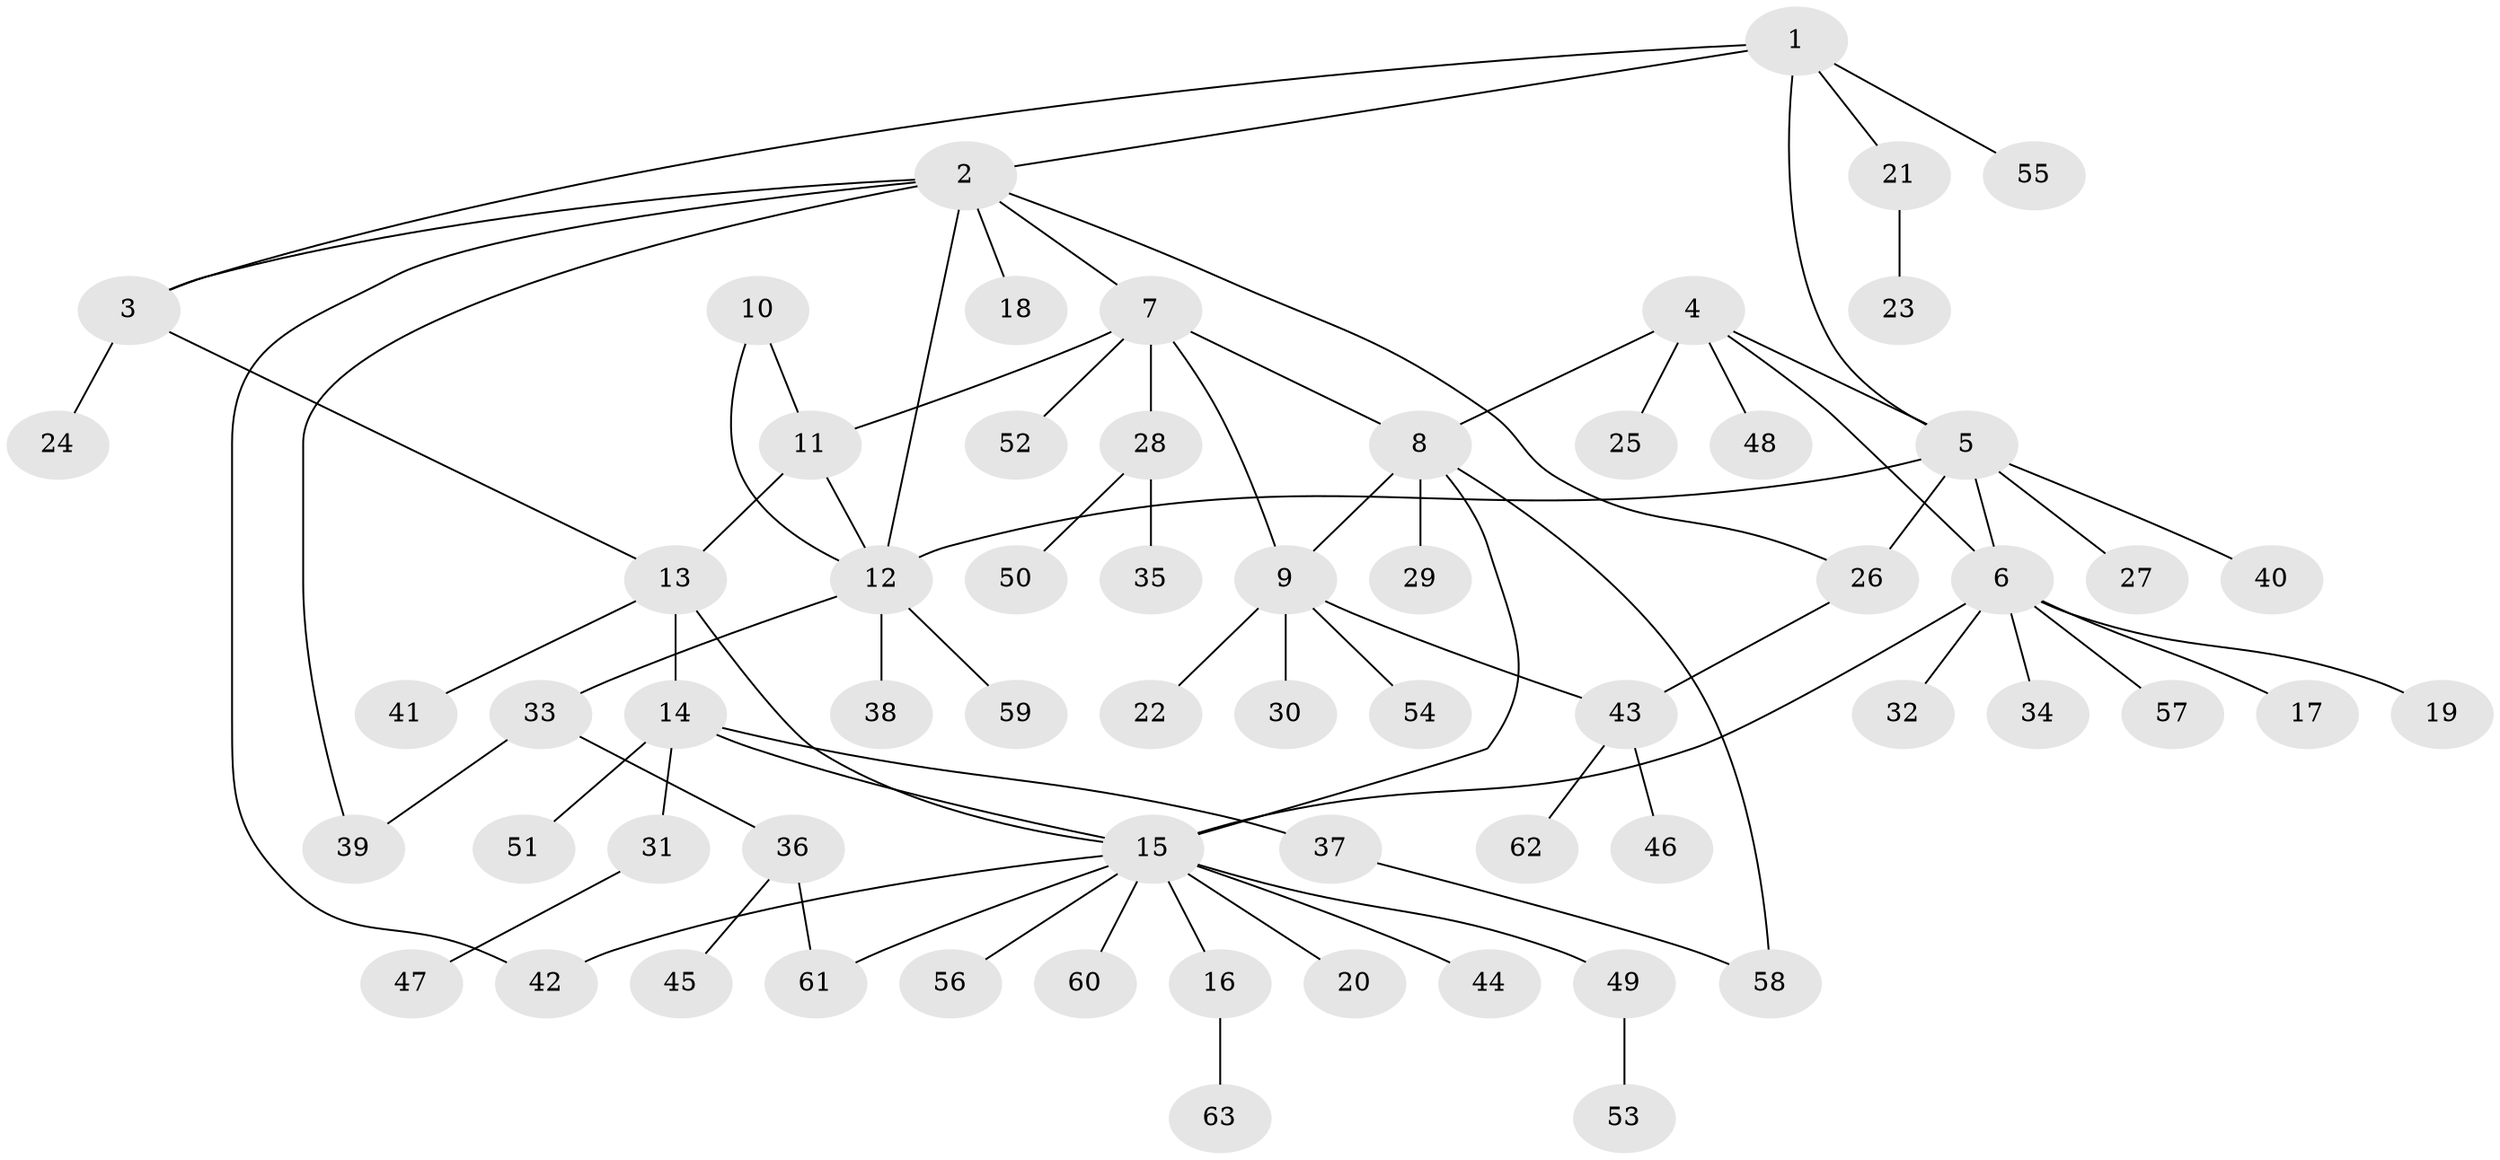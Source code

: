 // Generated by graph-tools (version 1.1) at 2025/26/03/09/25 03:26:41]
// undirected, 63 vertices, 79 edges
graph export_dot {
graph [start="1"]
  node [color=gray90,style=filled];
  1;
  2;
  3;
  4;
  5;
  6;
  7;
  8;
  9;
  10;
  11;
  12;
  13;
  14;
  15;
  16;
  17;
  18;
  19;
  20;
  21;
  22;
  23;
  24;
  25;
  26;
  27;
  28;
  29;
  30;
  31;
  32;
  33;
  34;
  35;
  36;
  37;
  38;
  39;
  40;
  41;
  42;
  43;
  44;
  45;
  46;
  47;
  48;
  49;
  50;
  51;
  52;
  53;
  54;
  55;
  56;
  57;
  58;
  59;
  60;
  61;
  62;
  63;
  1 -- 2;
  1 -- 3;
  1 -- 5;
  1 -- 21;
  1 -- 55;
  2 -- 3;
  2 -- 7;
  2 -- 12;
  2 -- 18;
  2 -- 26;
  2 -- 39;
  2 -- 42;
  3 -- 13;
  3 -- 24;
  4 -- 5;
  4 -- 6;
  4 -- 8;
  4 -- 25;
  4 -- 48;
  5 -- 6;
  5 -- 12;
  5 -- 26;
  5 -- 27;
  5 -- 40;
  6 -- 15;
  6 -- 17;
  6 -- 19;
  6 -- 32;
  6 -- 34;
  6 -- 57;
  7 -- 8;
  7 -- 9;
  7 -- 11;
  7 -- 28;
  7 -- 52;
  8 -- 9;
  8 -- 15;
  8 -- 29;
  8 -- 58;
  9 -- 22;
  9 -- 30;
  9 -- 43;
  9 -- 54;
  10 -- 11;
  10 -- 12;
  11 -- 12;
  11 -- 13;
  12 -- 33;
  12 -- 38;
  12 -- 59;
  13 -- 14;
  13 -- 15;
  13 -- 41;
  14 -- 15;
  14 -- 31;
  14 -- 37;
  14 -- 51;
  15 -- 16;
  15 -- 20;
  15 -- 42;
  15 -- 44;
  15 -- 49;
  15 -- 56;
  15 -- 60;
  15 -- 61;
  16 -- 63;
  21 -- 23;
  26 -- 43;
  28 -- 35;
  28 -- 50;
  31 -- 47;
  33 -- 36;
  33 -- 39;
  36 -- 45;
  36 -- 61;
  37 -- 58;
  43 -- 46;
  43 -- 62;
  49 -- 53;
}
